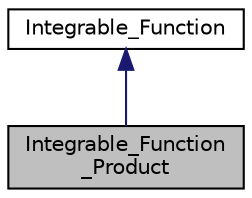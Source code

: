 digraph "Integrable_Function_Product"
{
  edge [fontname="Helvetica",fontsize="10",labelfontname="Helvetica",labelfontsize="10"];
  node [fontname="Helvetica",fontsize="10",shape=record];
  Node1 [label="Integrable_Function\l_Product",height=0.2,width=0.4,color="black", fillcolor="grey75", style="filled", fontcolor="black"];
  Node2 -> Node1 [dir="back",color="midnightblue",fontsize="10",style="solid",fontname="Helvetica"];
  Node2 [label="Integrable_Function",height=0.2,width=0.4,color="black", fillcolor="white", style="filled",URL="$classIntegrable__Function.html",tooltip="Interface for integrable functions. "];
}
